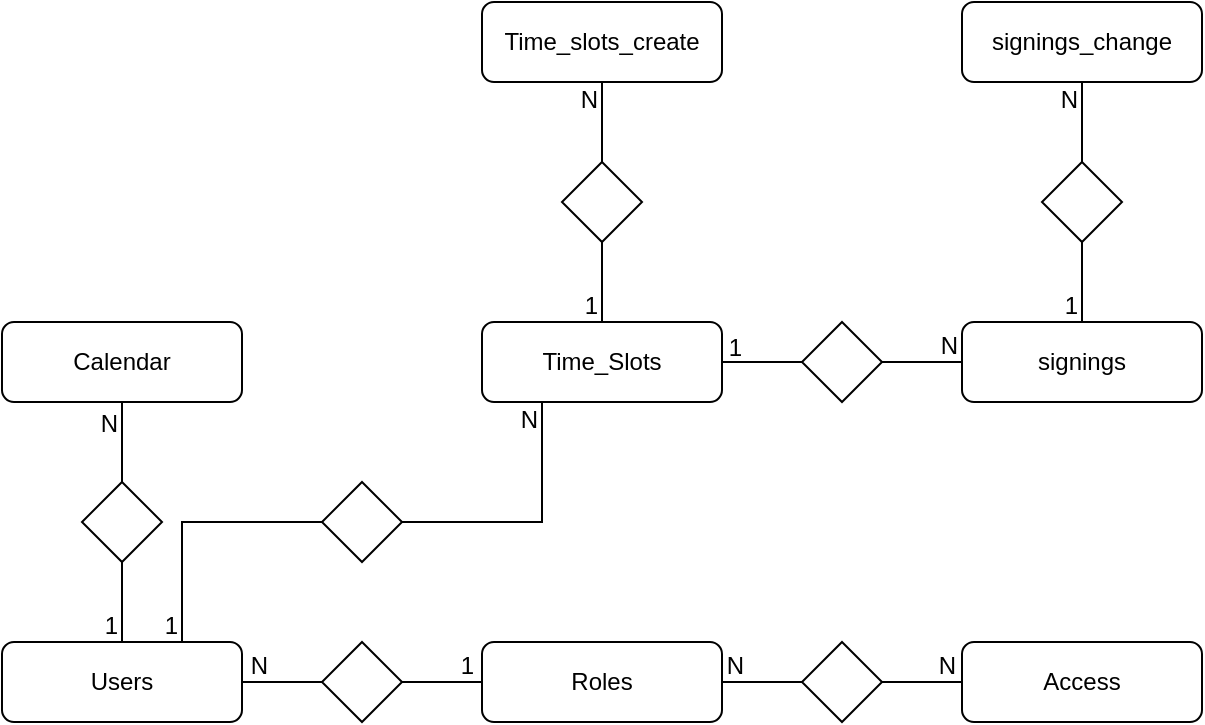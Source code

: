 <mxfile version="15.5.0" type="device"><diagram id="R2lEEEUBdFMjLlhIrx00" name="Page-1"><mxGraphModel dx="1178" dy="637" grid="1" gridSize="10" guides="1" tooltips="1" connect="1" arrows="1" fold="1" page="0" pageScale="1" pageWidth="850" pageHeight="1100" math="0" shadow="0" extFonts="Permanent Marker^https://fonts.googleapis.com/css?family=Permanent+Marker"><root><mxCell id="0"/><mxCell id="1" parent="0"/><mxCell id="afeqcDMlSo8gVAj6lP-L-1" value="Users" style="rounded=1;whiteSpace=wrap;html=1;" vertex="1" parent="1"><mxGeometry x="120" y="480" width="120" height="40" as="geometry"/></mxCell><mxCell id="afeqcDMlSo8gVAj6lP-L-2" value="Roles" style="rounded=1;whiteSpace=wrap;html=1;" vertex="1" parent="1"><mxGeometry x="360" y="480" width="120" height="40" as="geometry"/></mxCell><mxCell id="afeqcDMlSo8gVAj6lP-L-3" value="Access" style="rounded=1;whiteSpace=wrap;html=1;" vertex="1" parent="1"><mxGeometry x="600" y="480" width="120" height="40" as="geometry"/></mxCell><mxCell id="afeqcDMlSo8gVAj6lP-L-4" value="Calendar" style="rounded=1;whiteSpace=wrap;html=1;" vertex="1" parent="1"><mxGeometry x="120" y="320" width="120" height="40" as="geometry"/></mxCell><mxCell id="afeqcDMlSo8gVAj6lP-L-7" value="Time_Slots" style="rounded=1;whiteSpace=wrap;html=1;" vertex="1" parent="1"><mxGeometry x="360" y="320" width="120" height="40" as="geometry"/></mxCell><mxCell id="afeqcDMlSo8gVAj6lP-L-8" value="signings" style="rounded=1;whiteSpace=wrap;html=1;" vertex="1" parent="1"><mxGeometry x="600" y="320" width="120" height="40" as="geometry"/></mxCell><mxCell id="afeqcDMlSo8gVAj6lP-L-10" value="" style="rhombus;whiteSpace=wrap;html=1;" vertex="1" parent="1"><mxGeometry x="280" y="480" width="40" height="40" as="geometry"/></mxCell><mxCell id="afeqcDMlSo8gVAj6lP-L-11" value="" style="rhombus;whiteSpace=wrap;html=1;" vertex="1" parent="1"><mxGeometry x="520" y="480" width="40" height="40" as="geometry"/></mxCell><mxCell id="afeqcDMlSo8gVAj6lP-L-12" value="" style="rhombus;whiteSpace=wrap;html=1;" vertex="1" parent="1"><mxGeometry x="160" y="400" width="40" height="40" as="geometry"/></mxCell><mxCell id="afeqcDMlSo8gVAj6lP-L-13" value="" style="rhombus;whiteSpace=wrap;html=1;" vertex="1" parent="1"><mxGeometry x="280" y="400" width="40" height="40" as="geometry"/></mxCell><mxCell id="afeqcDMlSo8gVAj6lP-L-14" value="" style="rhombus;whiteSpace=wrap;html=1;" vertex="1" parent="1"><mxGeometry x="520" y="320" width="40" height="40" as="geometry"/></mxCell><mxCell id="afeqcDMlSo8gVAj6lP-L-17" value="Time_slots_create" style="rounded=1;whiteSpace=wrap;html=1;" vertex="1" parent="1"><mxGeometry x="360" y="160" width="120" height="40" as="geometry"/></mxCell><mxCell id="afeqcDMlSo8gVAj6lP-L-18" value="signings_change" style="rounded=1;whiteSpace=wrap;html=1;" vertex="1" parent="1"><mxGeometry x="600" y="160" width="120" height="40" as="geometry"/></mxCell><mxCell id="afeqcDMlSo8gVAj6lP-L-19" value="" style="rhombus;whiteSpace=wrap;html=1;" vertex="1" parent="1"><mxGeometry x="400" y="240" width="40" height="40" as="geometry"/></mxCell><mxCell id="afeqcDMlSo8gVAj6lP-L-20" value="" style="rhombus;whiteSpace=wrap;html=1;" vertex="1" parent="1"><mxGeometry x="640" y="240" width="40" height="40" as="geometry"/></mxCell><mxCell id="afeqcDMlSo8gVAj6lP-L-25" value="" style="endArrow=none;html=1;rounded=0;edgeStyle=orthogonalEdgeStyle;entryX=0;entryY=0.5;entryDx=0;entryDy=0;" edge="1" parent="1" source="afeqcDMlSo8gVAj6lP-L-10" target="afeqcDMlSo8gVAj6lP-L-2"><mxGeometry relative="1" as="geometry"><mxPoint x="-320" y="330" as="sourcePoint"/><mxPoint x="-160" y="330" as="targetPoint"/></mxGeometry></mxCell><mxCell id="afeqcDMlSo8gVAj6lP-L-26" value="1" style="resizable=0;html=1;align=right;verticalAlign=bottom;" connectable="0" vertex="1" parent="afeqcDMlSo8gVAj6lP-L-25"><mxGeometry x="1" relative="1" as="geometry"><mxPoint x="-4" as="offset"/></mxGeometry></mxCell><mxCell id="afeqcDMlSo8gVAj6lP-L-27" value="" style="endArrow=none;html=1;rounded=0;edgeStyle=orthogonalEdgeStyle;entryX=1;entryY=0.5;entryDx=0;entryDy=0;exitX=0;exitY=0.5;exitDx=0;exitDy=0;" edge="1" parent="1" source="afeqcDMlSo8gVAj6lP-L-10" target="afeqcDMlSo8gVAj6lP-L-1"><mxGeometry relative="1" as="geometry"><mxPoint x="-310" y="300" as="sourcePoint"/><mxPoint x="-150" y="300" as="targetPoint"/></mxGeometry></mxCell><mxCell id="afeqcDMlSo8gVAj6lP-L-28" value="N" style="resizable=0;html=1;align=right;verticalAlign=bottom;" connectable="0" vertex="1" parent="afeqcDMlSo8gVAj6lP-L-27"><mxGeometry x="1" relative="1" as="geometry"><mxPoint x="13" as="offset"/></mxGeometry></mxCell><mxCell id="afeqcDMlSo8gVAj6lP-L-29" value="" style="endArrow=none;html=1;rounded=0;edgeStyle=orthogonalEdgeStyle;entryX=0;entryY=0.5;entryDx=0;entryDy=0;exitX=1;exitY=0.5;exitDx=0;exitDy=0;" edge="1" parent="1" source="afeqcDMlSo8gVAj6lP-L-11" target="afeqcDMlSo8gVAj6lP-L-3"><mxGeometry relative="1" as="geometry"><mxPoint x="-310" y="300" as="sourcePoint"/><mxPoint x="-150" y="300" as="targetPoint"/></mxGeometry></mxCell><mxCell id="afeqcDMlSo8gVAj6lP-L-30" value="N" style="resizable=0;html=1;align=right;verticalAlign=bottom;" connectable="0" vertex="1" parent="afeqcDMlSo8gVAj6lP-L-29"><mxGeometry x="1" relative="1" as="geometry"><mxPoint x="-3" as="offset"/></mxGeometry></mxCell><mxCell id="afeqcDMlSo8gVAj6lP-L-31" value="" style="endArrow=none;html=1;rounded=0;edgeStyle=orthogonalEdgeStyle;entryX=1;entryY=0.5;entryDx=0;entryDy=0;exitX=0;exitY=0.5;exitDx=0;exitDy=0;" edge="1" parent="1" source="afeqcDMlSo8gVAj6lP-L-11" target="afeqcDMlSo8gVAj6lP-L-2"><mxGeometry relative="1" as="geometry"><mxPoint x="520" y="470" as="sourcePoint"/><mxPoint x="610" y="510" as="targetPoint"/></mxGeometry></mxCell><mxCell id="afeqcDMlSo8gVAj6lP-L-32" value="N" style="resizable=0;html=1;align=right;verticalAlign=bottom;" connectable="0" vertex="1" parent="afeqcDMlSo8gVAj6lP-L-31"><mxGeometry x="1" relative="1" as="geometry"><mxPoint x="11" as="offset"/></mxGeometry></mxCell><mxCell id="afeqcDMlSo8gVAj6lP-L-33" value="" style="endArrow=none;html=1;rounded=0;edgeStyle=orthogonalEdgeStyle;entryX=0.5;entryY=0;entryDx=0;entryDy=0;exitX=0.5;exitY=1;exitDx=0;exitDy=0;" edge="1" parent="1" source="afeqcDMlSo8gVAj6lP-L-12" target="afeqcDMlSo8gVAj6lP-L-1"><mxGeometry relative="1" as="geometry"><mxPoint x="-320" y="330" as="sourcePoint"/><mxPoint x="-160" y="330" as="targetPoint"/></mxGeometry></mxCell><mxCell id="afeqcDMlSo8gVAj6lP-L-34" value="1" style="resizable=0;html=1;align=right;verticalAlign=bottom;" connectable="0" vertex="1" parent="afeqcDMlSo8gVAj6lP-L-33"><mxGeometry x="1" relative="1" as="geometry"><mxPoint x="-2" as="offset"/></mxGeometry></mxCell><mxCell id="afeqcDMlSo8gVAj6lP-L-35" value="" style="endArrow=none;html=1;rounded=0;edgeStyle=orthogonalEdgeStyle;entryX=0.5;entryY=1;entryDx=0;entryDy=0;exitX=0.5;exitY=0;exitDx=0;exitDy=0;" edge="1" parent="1" source="afeqcDMlSo8gVAj6lP-L-12" target="afeqcDMlSo8gVAj6lP-L-4"><mxGeometry relative="1" as="geometry"><mxPoint x="-310" y="300" as="sourcePoint"/><mxPoint x="-150" y="300" as="targetPoint"/></mxGeometry></mxCell><mxCell id="afeqcDMlSo8gVAj6lP-L-36" value="N" style="resizable=0;html=1;align=right;verticalAlign=bottom;" connectable="0" vertex="1" parent="afeqcDMlSo8gVAj6lP-L-35"><mxGeometry x="1" relative="1" as="geometry"><mxPoint x="-2" y="19" as="offset"/></mxGeometry></mxCell><mxCell id="afeqcDMlSo8gVAj6lP-L-37" value="" style="endArrow=none;html=1;rounded=0;edgeStyle=orthogonalEdgeStyle;entryX=0.25;entryY=1;entryDx=0;entryDy=0;exitX=1;exitY=0.5;exitDx=0;exitDy=0;" edge="1" parent="1" source="afeqcDMlSo8gVAj6lP-L-13" target="afeqcDMlSo8gVAj6lP-L-7"><mxGeometry relative="1" as="geometry"><mxPoint x="-310" y="291" as="sourcePoint"/><mxPoint x="-150" y="291" as="targetPoint"/></mxGeometry></mxCell><mxCell id="afeqcDMlSo8gVAj6lP-L-38" value="N" style="resizable=0;html=1;align=right;verticalAlign=bottom;" connectable="0" vertex="1" parent="afeqcDMlSo8gVAj6lP-L-37"><mxGeometry x="1" relative="1" as="geometry"><mxPoint x="-2" y="17" as="offset"/></mxGeometry></mxCell><mxCell id="afeqcDMlSo8gVAj6lP-L-39" value="" style="endArrow=none;html=1;rounded=0;edgeStyle=orthogonalEdgeStyle;entryX=0.75;entryY=0;entryDx=0;entryDy=0;exitX=0;exitY=0.5;exitDx=0;exitDy=0;" edge="1" parent="1" source="afeqcDMlSo8gVAj6lP-L-13" target="afeqcDMlSo8gVAj6lP-L-1"><mxGeometry relative="1" as="geometry"><mxPoint x="-309" y="330" as="sourcePoint"/><mxPoint x="-149" y="330" as="targetPoint"/></mxGeometry></mxCell><mxCell id="afeqcDMlSo8gVAj6lP-L-40" value="1" style="resizable=0;html=1;align=right;verticalAlign=bottom;" connectable="0" vertex="1" parent="afeqcDMlSo8gVAj6lP-L-39"><mxGeometry x="1" relative="1" as="geometry"><mxPoint x="-2" as="offset"/></mxGeometry></mxCell><mxCell id="afeqcDMlSo8gVAj6lP-L-41" value="" style="endArrow=none;html=1;rounded=0;edgeStyle=orthogonalEdgeStyle;entryX=1;entryY=0.5;entryDx=0;entryDy=0;exitX=0;exitY=0.5;exitDx=0;exitDy=0;" edge="1" parent="1" source="afeqcDMlSo8gVAj6lP-L-14" target="afeqcDMlSo8gVAj6lP-L-7"><mxGeometry relative="1" as="geometry"><mxPoint x="-309.0" y="330" as="sourcePoint"/><mxPoint x="-149.0" y="330" as="targetPoint"/></mxGeometry></mxCell><mxCell id="afeqcDMlSo8gVAj6lP-L-42" value="1" style="resizable=0;html=1;align=right;verticalAlign=bottom;" connectable="0" vertex="1" parent="afeqcDMlSo8gVAj6lP-L-41"><mxGeometry x="1" relative="1" as="geometry"><mxPoint x="10" y="1" as="offset"/></mxGeometry></mxCell><mxCell id="afeqcDMlSo8gVAj6lP-L-43" value="" style="endArrow=none;html=1;rounded=0;edgeStyle=orthogonalEdgeStyle;entryX=0;entryY=0.5;entryDx=0;entryDy=0;exitX=1;exitY=0.5;exitDx=0;exitDy=0;" edge="1" parent="1" source="afeqcDMlSo8gVAj6lP-L-14" target="afeqcDMlSo8gVAj6lP-L-8"><mxGeometry relative="1" as="geometry"><mxPoint x="-310" y="291" as="sourcePoint"/><mxPoint x="-150" y="291" as="targetPoint"/></mxGeometry></mxCell><mxCell id="afeqcDMlSo8gVAj6lP-L-44" value="N" style="resizable=0;html=1;align=right;verticalAlign=bottom;" connectable="0" vertex="1" parent="afeqcDMlSo8gVAj6lP-L-43"><mxGeometry x="1" relative="1" as="geometry"><mxPoint x="-2" as="offset"/></mxGeometry></mxCell><mxCell id="afeqcDMlSo8gVAj6lP-L-45" value="" style="endArrow=none;html=1;rounded=0;edgeStyle=orthogonalEdgeStyle;entryX=0.5;entryY=0;entryDx=0;entryDy=0;exitX=0.5;exitY=1;exitDx=0;exitDy=0;" edge="1" parent="1" source="afeqcDMlSo8gVAj6lP-L-19" target="afeqcDMlSo8gVAj6lP-L-7"><mxGeometry relative="1" as="geometry"><mxPoint x="-309.0" y="330" as="sourcePoint"/><mxPoint x="-149.0" y="330" as="targetPoint"/></mxGeometry></mxCell><mxCell id="afeqcDMlSo8gVAj6lP-L-46" value="1" style="resizable=0;html=1;align=right;verticalAlign=bottom;" connectable="0" vertex="1" parent="afeqcDMlSo8gVAj6lP-L-45"><mxGeometry x="1" relative="1" as="geometry"><mxPoint x="-2" as="offset"/></mxGeometry></mxCell><mxCell id="afeqcDMlSo8gVAj6lP-L-47" value="" style="endArrow=none;html=1;rounded=0;edgeStyle=orthogonalEdgeStyle;entryX=0.5;entryY=0;entryDx=0;entryDy=0;exitX=0.5;exitY=1;exitDx=0;exitDy=0;" edge="1" parent="1" source="afeqcDMlSo8gVAj6lP-L-20" target="afeqcDMlSo8gVAj6lP-L-8"><mxGeometry relative="1" as="geometry"><mxPoint x="430" y="290" as="sourcePoint"/><mxPoint x="430" y="330" as="targetPoint"/></mxGeometry></mxCell><mxCell id="afeqcDMlSo8gVAj6lP-L-48" value="1" style="resizable=0;html=1;align=right;verticalAlign=bottom;" connectable="0" vertex="1" parent="afeqcDMlSo8gVAj6lP-L-47"><mxGeometry x="1" relative="1" as="geometry"><mxPoint x="-2" as="offset"/></mxGeometry></mxCell><mxCell id="afeqcDMlSo8gVAj6lP-L-49" value="" style="endArrow=none;html=1;rounded=0;edgeStyle=orthogonalEdgeStyle;entryX=0.5;entryY=1;entryDx=0;entryDy=0;" edge="1" parent="1" source="afeqcDMlSo8gVAj6lP-L-19" target="afeqcDMlSo8gVAj6lP-L-17"><mxGeometry relative="1" as="geometry"><mxPoint x="420" y="240" as="sourcePoint"/><mxPoint x="-150" y="291" as="targetPoint"/></mxGeometry></mxCell><mxCell id="afeqcDMlSo8gVAj6lP-L-50" value="N" style="resizable=0;html=1;align=right;verticalAlign=bottom;" connectable="0" vertex="1" parent="afeqcDMlSo8gVAj6lP-L-49"><mxGeometry x="1" relative="1" as="geometry"><mxPoint x="-2" y="17" as="offset"/></mxGeometry></mxCell><mxCell id="afeqcDMlSo8gVAj6lP-L-51" value="" style="endArrow=none;html=1;rounded=0;edgeStyle=orthogonalEdgeStyle;entryX=0.5;entryY=1;entryDx=0;entryDy=0;exitX=0.5;exitY=0;exitDx=0;exitDy=0;" edge="1" parent="1" source="afeqcDMlSo8gVAj6lP-L-20" target="afeqcDMlSo8gVAj6lP-L-18"><mxGeometry relative="1" as="geometry"><mxPoint x="430" y="250" as="sourcePoint"/><mxPoint x="430" y="210" as="targetPoint"/></mxGeometry></mxCell><mxCell id="afeqcDMlSo8gVAj6lP-L-52" value="N" style="resizable=0;html=1;align=right;verticalAlign=bottom;" connectable="0" vertex="1" parent="afeqcDMlSo8gVAj6lP-L-51"><mxGeometry x="1" relative="1" as="geometry"><mxPoint x="-2" y="17" as="offset"/></mxGeometry></mxCell></root></mxGraphModel></diagram></mxfile>